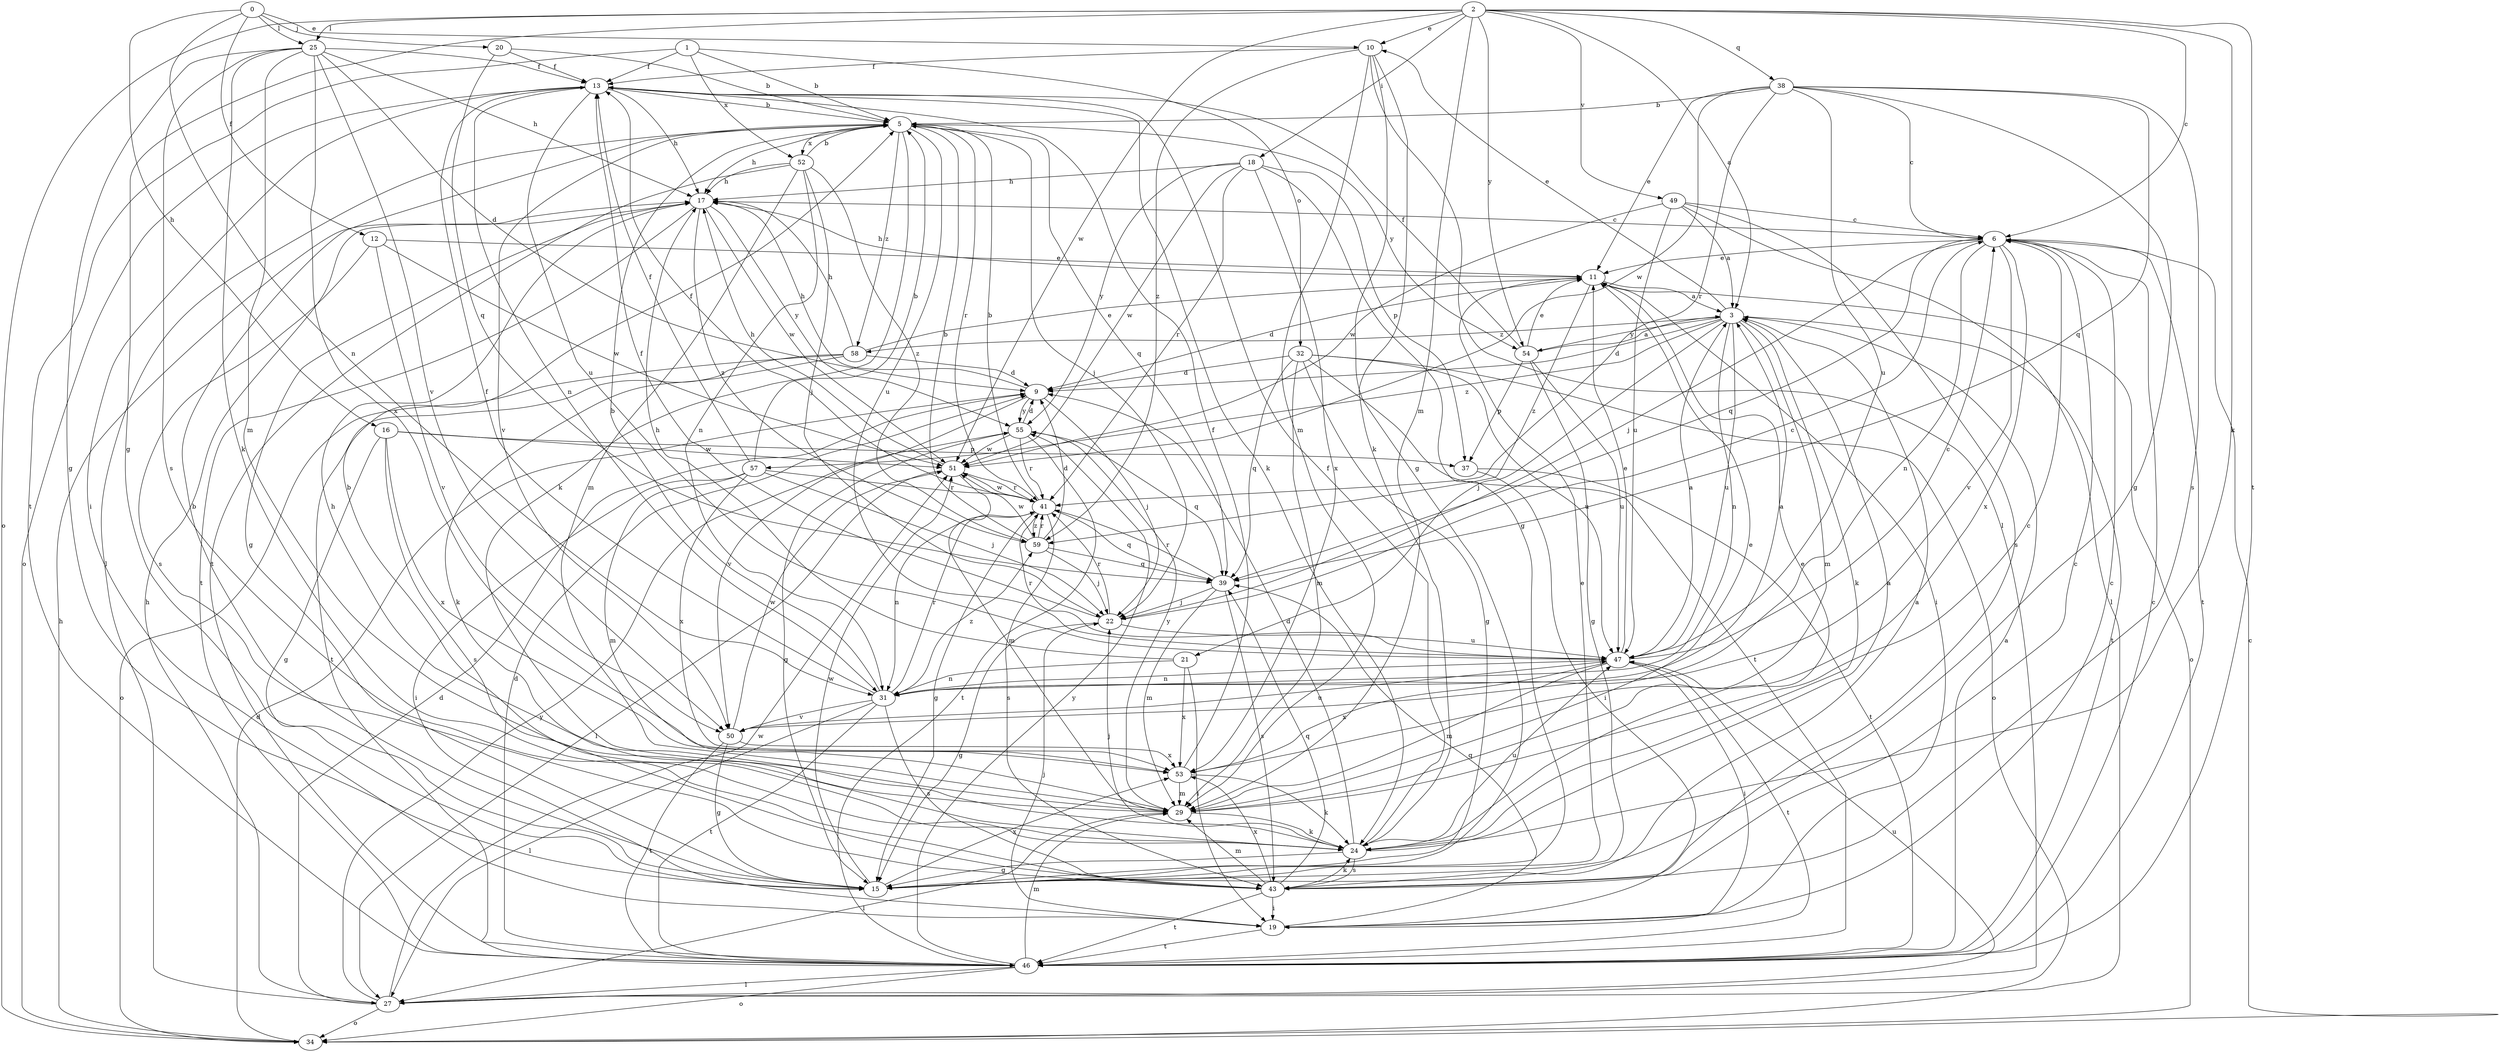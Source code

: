 strict digraph  {
0;
1;
2;
3;
5;
6;
9;
10;
11;
12;
13;
15;
16;
17;
18;
19;
20;
21;
22;
24;
25;
27;
29;
31;
32;
34;
37;
38;
39;
41;
43;
46;
47;
49;
50;
51;
52;
53;
54;
55;
57;
58;
59;
0 -> 10  [label=e];
0 -> 12  [label=f];
0 -> 16  [label=h];
0 -> 20  [label=j];
0 -> 25  [label=l];
0 -> 31  [label=n];
1 -> 5  [label=b];
1 -> 13  [label=f];
1 -> 32  [label=o];
1 -> 46  [label=t];
1 -> 52  [label=x];
2 -> 3  [label=a];
2 -> 6  [label=c];
2 -> 10  [label=e];
2 -> 15  [label=g];
2 -> 18  [label=i];
2 -> 24  [label=k];
2 -> 25  [label=l];
2 -> 29  [label=m];
2 -> 34  [label=o];
2 -> 38  [label=q];
2 -> 46  [label=t];
2 -> 49  [label=v];
2 -> 51  [label=w];
2 -> 54  [label=y];
3 -> 9  [label=d];
3 -> 10  [label=e];
3 -> 21  [label=j];
3 -> 24  [label=k];
3 -> 29  [label=m];
3 -> 31  [label=n];
3 -> 46  [label=t];
3 -> 47  [label=u];
3 -> 54  [label=y];
3 -> 57  [label=z];
3 -> 58  [label=z];
5 -> 17  [label=h];
5 -> 22  [label=j];
5 -> 24  [label=k];
5 -> 27  [label=l];
5 -> 39  [label=q];
5 -> 41  [label=r];
5 -> 47  [label=u];
5 -> 50  [label=v];
5 -> 52  [label=x];
5 -> 54  [label=y];
5 -> 58  [label=z];
6 -> 11  [label=e];
6 -> 22  [label=j];
6 -> 31  [label=n];
6 -> 39  [label=q];
6 -> 46  [label=t];
6 -> 50  [label=v];
6 -> 53  [label=x];
9 -> 17  [label=h];
9 -> 22  [label=j];
9 -> 50  [label=v];
9 -> 55  [label=y];
10 -> 13  [label=f];
10 -> 15  [label=g];
10 -> 24  [label=k];
10 -> 27  [label=l];
10 -> 29  [label=m];
10 -> 59  [label=z];
11 -> 3  [label=a];
11 -> 9  [label=d];
11 -> 17  [label=h];
11 -> 19  [label=i];
11 -> 34  [label=o];
11 -> 59  [label=z];
12 -> 11  [label=e];
12 -> 43  [label=s];
12 -> 50  [label=v];
12 -> 51  [label=w];
13 -> 5  [label=b];
13 -> 17  [label=h];
13 -> 19  [label=i];
13 -> 24  [label=k];
13 -> 31  [label=n];
13 -> 34  [label=o];
13 -> 47  [label=u];
15 -> 5  [label=b];
15 -> 11  [label=e];
15 -> 51  [label=w];
15 -> 53  [label=x];
16 -> 15  [label=g];
16 -> 37  [label=p];
16 -> 43  [label=s];
16 -> 51  [label=w];
16 -> 53  [label=x];
17 -> 6  [label=c];
17 -> 15  [label=g];
17 -> 46  [label=t];
17 -> 51  [label=w];
17 -> 55  [label=y];
17 -> 59  [label=z];
18 -> 15  [label=g];
18 -> 17  [label=h];
18 -> 37  [label=p];
18 -> 41  [label=r];
18 -> 51  [label=w];
18 -> 53  [label=x];
18 -> 55  [label=y];
19 -> 6  [label=c];
19 -> 22  [label=j];
19 -> 39  [label=q];
19 -> 46  [label=t];
20 -> 5  [label=b];
20 -> 13  [label=f];
20 -> 39  [label=q];
21 -> 17  [label=h];
21 -> 19  [label=i];
21 -> 31  [label=n];
21 -> 53  [label=x];
22 -> 6  [label=c];
22 -> 13  [label=f];
22 -> 15  [label=g];
22 -> 41  [label=r];
22 -> 47  [label=u];
24 -> 3  [label=a];
24 -> 5  [label=b];
24 -> 9  [label=d];
24 -> 11  [label=e];
24 -> 13  [label=f];
24 -> 15  [label=g];
24 -> 22  [label=j];
24 -> 43  [label=s];
24 -> 47  [label=u];
25 -> 9  [label=d];
25 -> 13  [label=f];
25 -> 15  [label=g];
25 -> 17  [label=h];
25 -> 24  [label=k];
25 -> 29  [label=m];
25 -> 43  [label=s];
25 -> 50  [label=v];
25 -> 53  [label=x];
27 -> 9  [label=d];
27 -> 17  [label=h];
27 -> 34  [label=o];
27 -> 47  [label=u];
27 -> 51  [label=w];
27 -> 55  [label=y];
29 -> 6  [label=c];
29 -> 11  [label=e];
29 -> 17  [label=h];
29 -> 24  [label=k];
29 -> 27  [label=l];
29 -> 55  [label=y];
31 -> 3  [label=a];
31 -> 5  [label=b];
31 -> 13  [label=f];
31 -> 27  [label=l];
31 -> 41  [label=r];
31 -> 43  [label=s];
31 -> 46  [label=t];
31 -> 50  [label=v];
31 -> 59  [label=z];
32 -> 9  [label=d];
32 -> 15  [label=g];
32 -> 29  [label=m];
32 -> 34  [label=o];
32 -> 39  [label=q];
32 -> 46  [label=t];
32 -> 47  [label=u];
34 -> 6  [label=c];
34 -> 9  [label=d];
34 -> 17  [label=h];
37 -> 19  [label=i];
37 -> 46  [label=t];
38 -> 5  [label=b];
38 -> 6  [label=c];
38 -> 11  [label=e];
38 -> 15  [label=g];
38 -> 39  [label=q];
38 -> 41  [label=r];
38 -> 43  [label=s];
38 -> 47  [label=u];
38 -> 51  [label=w];
39 -> 22  [label=j];
39 -> 29  [label=m];
39 -> 41  [label=r];
39 -> 43  [label=s];
41 -> 5  [label=b];
41 -> 13  [label=f];
41 -> 15  [label=g];
41 -> 31  [label=n];
41 -> 39  [label=q];
41 -> 43  [label=s];
41 -> 51  [label=w];
41 -> 59  [label=z];
43 -> 3  [label=a];
43 -> 6  [label=c];
43 -> 19  [label=i];
43 -> 24  [label=k];
43 -> 29  [label=m];
43 -> 39  [label=q];
43 -> 46  [label=t];
43 -> 53  [label=x];
46 -> 3  [label=a];
46 -> 6  [label=c];
46 -> 9  [label=d];
46 -> 27  [label=l];
46 -> 29  [label=m];
46 -> 34  [label=o];
46 -> 55  [label=y];
47 -> 3  [label=a];
47 -> 6  [label=c];
47 -> 11  [label=e];
47 -> 19  [label=i];
47 -> 29  [label=m];
47 -> 31  [label=n];
47 -> 41  [label=r];
47 -> 46  [label=t];
47 -> 53  [label=x];
49 -> 3  [label=a];
49 -> 6  [label=c];
49 -> 27  [label=l];
49 -> 43  [label=s];
49 -> 47  [label=u];
49 -> 51  [label=w];
50 -> 15  [label=g];
50 -> 46  [label=t];
50 -> 47  [label=u];
50 -> 51  [label=w];
50 -> 53  [label=x];
51 -> 17  [label=h];
51 -> 27  [label=l];
51 -> 29  [label=m];
51 -> 41  [label=r];
52 -> 5  [label=b];
52 -> 17  [label=h];
52 -> 22  [label=j];
52 -> 29  [label=m];
52 -> 31  [label=n];
52 -> 46  [label=t];
52 -> 59  [label=z];
53 -> 13  [label=f];
53 -> 24  [label=k];
53 -> 29  [label=m];
54 -> 3  [label=a];
54 -> 11  [label=e];
54 -> 13  [label=f];
54 -> 15  [label=g];
54 -> 37  [label=p];
54 -> 47  [label=u];
55 -> 9  [label=d];
55 -> 15  [label=g];
55 -> 39  [label=q];
55 -> 41  [label=r];
55 -> 46  [label=t];
55 -> 51  [label=w];
57 -> 5  [label=b];
57 -> 13  [label=f];
57 -> 19  [label=i];
57 -> 22  [label=j];
57 -> 29  [label=m];
57 -> 41  [label=r];
57 -> 53  [label=x];
58 -> 9  [label=d];
58 -> 11  [label=e];
58 -> 17  [label=h];
58 -> 24  [label=k];
58 -> 34  [label=o];
58 -> 46  [label=t];
59 -> 5  [label=b];
59 -> 9  [label=d];
59 -> 22  [label=j];
59 -> 39  [label=q];
59 -> 41  [label=r];
59 -> 51  [label=w];
}
